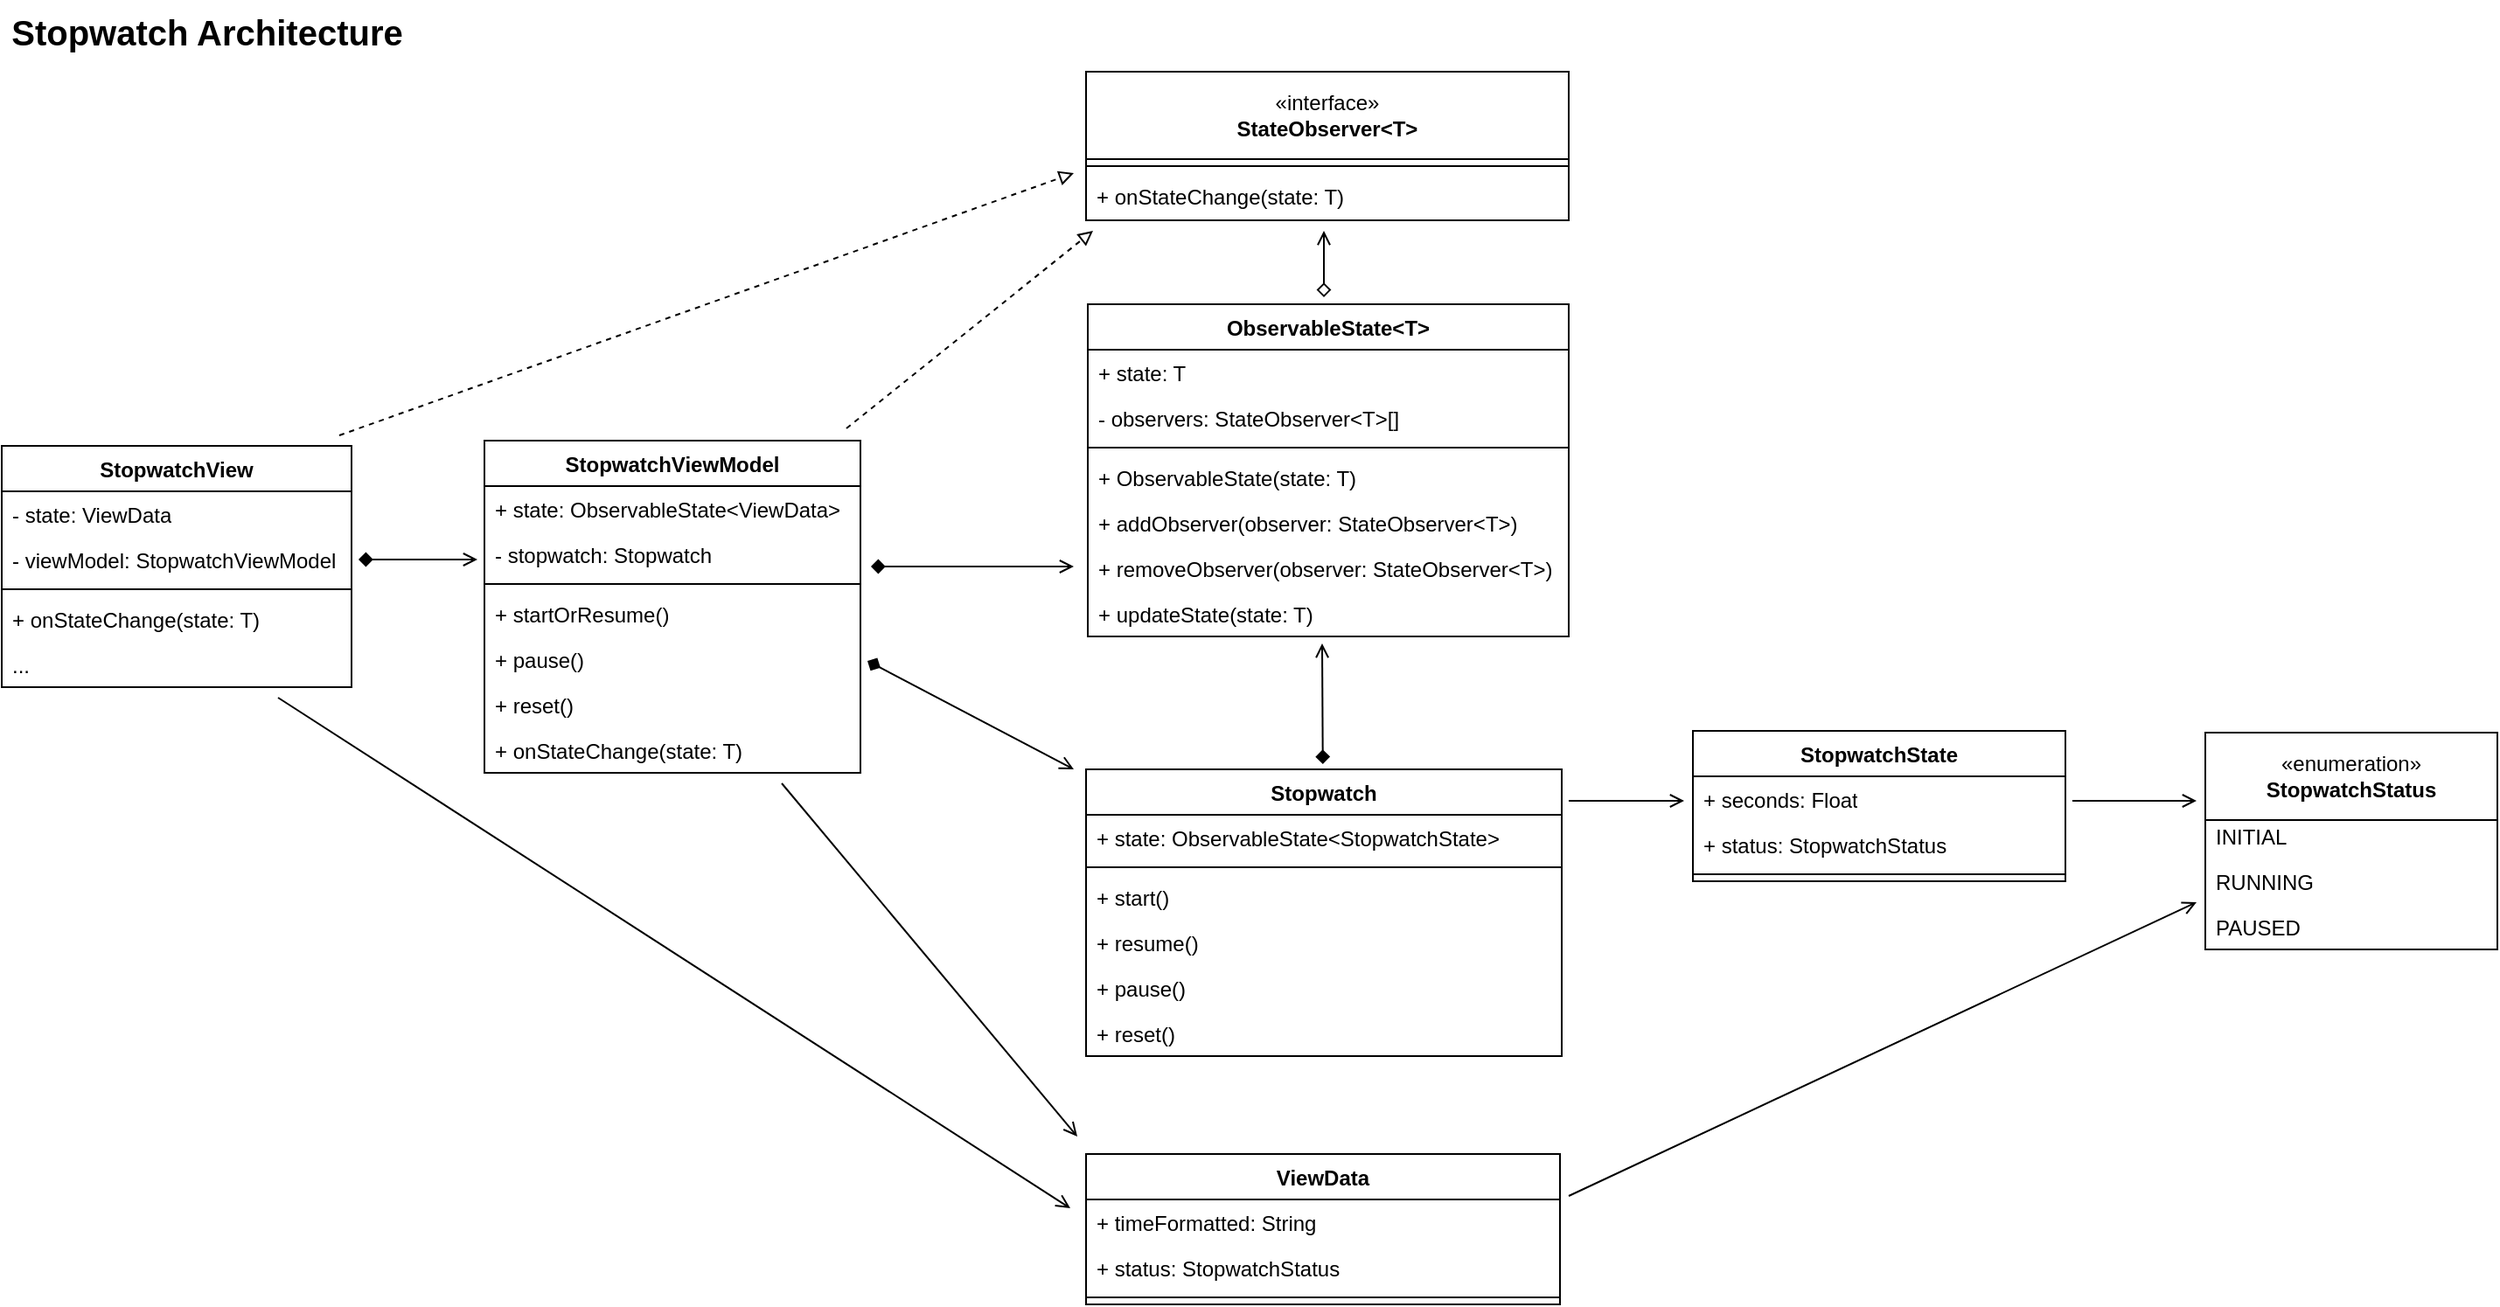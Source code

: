 <mxfile version="25.0.3">
  <diagram name="Page-1" id="dLDfiO9knBDIYiQQpxDO">
    <mxGraphModel dx="1434" dy="742" grid="0" gridSize="10" guides="1" tooltips="1" connect="1" arrows="1" fold="1" page="1" pageScale="1" pageWidth="1169" pageHeight="827" math="0" shadow="0">
      <root>
        <mxCell id="0" />
        <mxCell id="1" parent="0" />
        <mxCell id="HRndRSVT6b_f7wfv0apm-1" value="Stopwatch" style="swimlane;fontStyle=1;align=center;verticalAlign=top;childLayout=stackLayout;horizontal=1;startSize=26;horizontalStack=0;resizeParent=1;resizeParentMax=0;resizeLast=0;collapsible=1;marginBottom=0;whiteSpace=wrap;html=1;" parent="1" vertex="1">
          <mxGeometry x="674" y="470" width="272" height="164" as="geometry">
            <mxRectangle x="250" y="305" width="100" height="30" as="alternateBounds" />
          </mxGeometry>
        </mxCell>
        <mxCell id="HRndRSVT6b_f7wfv0apm-2" value="+ state: ObservableState&amp;lt;StopwatchState&amp;gt;" style="text;strokeColor=none;fillColor=none;align=left;verticalAlign=top;spacingLeft=4;spacingRight=4;overflow=hidden;rotatable=0;points=[[0,0.5],[1,0.5]];portConstraint=eastwest;whiteSpace=wrap;html=1;" parent="HRndRSVT6b_f7wfv0apm-1" vertex="1">
          <mxGeometry y="26" width="272" height="26" as="geometry" />
        </mxCell>
        <mxCell id="HRndRSVT6b_f7wfv0apm-3" value="" style="line;strokeWidth=1;fillColor=none;align=left;verticalAlign=middle;spacingTop=-1;spacingLeft=3;spacingRight=3;rotatable=0;labelPosition=right;points=[];portConstraint=eastwest;strokeColor=inherit;" parent="HRndRSVT6b_f7wfv0apm-1" vertex="1">
          <mxGeometry y="52" width="272" height="8" as="geometry" />
        </mxCell>
        <mxCell id="HRndRSVT6b_f7wfv0apm-4" value="+ start()" style="text;strokeColor=none;fillColor=none;align=left;verticalAlign=top;spacingLeft=4;spacingRight=4;overflow=hidden;rotatable=0;points=[[0,0.5],[1,0.5]];portConstraint=eastwest;whiteSpace=wrap;html=1;" parent="HRndRSVT6b_f7wfv0apm-1" vertex="1">
          <mxGeometry y="60" width="272" height="26" as="geometry" />
        </mxCell>
        <mxCell id="f54QpN5S-JQbel7T8KCX-1" value="+ resume()" style="text;strokeColor=none;fillColor=none;align=left;verticalAlign=top;spacingLeft=4;spacingRight=4;overflow=hidden;rotatable=0;points=[[0,0.5],[1,0.5]];portConstraint=eastwest;whiteSpace=wrap;html=1;" parent="HRndRSVT6b_f7wfv0apm-1" vertex="1">
          <mxGeometry y="86" width="272" height="26" as="geometry" />
        </mxCell>
        <mxCell id="HRndRSVT6b_f7wfv0apm-5" value="+ pause()" style="text;strokeColor=none;fillColor=none;align=left;verticalAlign=top;spacingLeft=4;spacingRight=4;overflow=hidden;rotatable=0;points=[[0,0.5],[1,0.5]];portConstraint=eastwest;whiteSpace=wrap;html=1;" parent="HRndRSVT6b_f7wfv0apm-1" vertex="1">
          <mxGeometry y="112" width="272" height="26" as="geometry" />
        </mxCell>
        <mxCell id="HRndRSVT6b_f7wfv0apm-6" value="+ reset()" style="text;strokeColor=none;fillColor=none;align=left;verticalAlign=top;spacingLeft=4;spacingRight=4;overflow=hidden;rotatable=0;points=[[0,0.5],[1,0.5]];portConstraint=eastwest;whiteSpace=wrap;html=1;" parent="HRndRSVT6b_f7wfv0apm-1" vertex="1">
          <mxGeometry y="138" width="272" height="26" as="geometry" />
        </mxCell>
        <mxCell id="HRndRSVT6b_f7wfv0apm-7" value="StopwatchState" style="swimlane;fontStyle=1;align=center;verticalAlign=top;childLayout=stackLayout;horizontal=1;startSize=26;horizontalStack=0;resizeParent=1;resizeParentMax=0;resizeLast=0;collapsible=1;marginBottom=0;whiteSpace=wrap;html=1;gradientColor=none;" parent="1" vertex="1">
          <mxGeometry x="1021" y="448" width="213" height="86" as="geometry">
            <mxRectangle x="530" y="305" width="120" height="30" as="alternateBounds" />
          </mxGeometry>
        </mxCell>
        <mxCell id="HRndRSVT6b_f7wfv0apm-8" value="+ seconds: Float" style="text;strokeColor=none;fillColor=none;align=left;verticalAlign=top;spacingLeft=4;spacingRight=4;overflow=hidden;rotatable=0;points=[[0,0.5],[1,0.5]];portConstraint=eastwest;whiteSpace=wrap;html=1;" parent="HRndRSVT6b_f7wfv0apm-7" vertex="1">
          <mxGeometry y="26" width="213" height="26" as="geometry" />
        </mxCell>
        <mxCell id="HRndRSVT6b_f7wfv0apm-13" value="+ status: StopwatchStatus" style="text;strokeColor=none;fillColor=none;align=left;verticalAlign=top;spacingLeft=4;spacingRight=4;overflow=hidden;rotatable=0;points=[[0,0.5],[1,0.5]];portConstraint=eastwest;whiteSpace=wrap;html=1;" parent="HRndRSVT6b_f7wfv0apm-7" vertex="1">
          <mxGeometry y="52" width="213" height="26" as="geometry" />
        </mxCell>
        <mxCell id="HRndRSVT6b_f7wfv0apm-9" value="" style="line;strokeWidth=1;fillColor=none;align=left;verticalAlign=middle;spacingTop=-1;spacingLeft=3;spacingRight=3;rotatable=0;labelPosition=right;points=[];portConstraint=eastwest;strokeColor=inherit;" parent="HRndRSVT6b_f7wfv0apm-7" vertex="1">
          <mxGeometry y="78" width="213" height="8" as="geometry" />
        </mxCell>
        <mxCell id="HRndRSVT6b_f7wfv0apm-31" value="" style="group" parent="1" vertex="1" connectable="0">
          <mxGeometry x="1314" y="449" width="167" height="124" as="geometry" />
        </mxCell>
        <mxCell id="HRndRSVT6b_f7wfv0apm-27" value="Classname" style="swimlane;fontStyle=0;childLayout=stackLayout;horizontal=1;startSize=26;fillColor=none;horizontalStack=0;resizeParent=1;resizeParentMax=0;resizeLast=0;collapsible=1;marginBottom=0;whiteSpace=wrap;html=1;" parent="HRndRSVT6b_f7wfv0apm-31" vertex="1">
          <mxGeometry y="20" width="167" height="104" as="geometry" />
        </mxCell>
        <mxCell id="HRndRSVT6b_f7wfv0apm-28" value="INITIAL" style="text;strokeColor=none;fillColor=none;align=left;verticalAlign=top;spacingLeft=4;spacingRight=4;overflow=hidden;rotatable=0;points=[[0,0.5],[1,0.5]];portConstraint=eastwest;whiteSpace=wrap;html=1;" parent="HRndRSVT6b_f7wfv0apm-27" vertex="1">
          <mxGeometry y="26" width="167" height="26" as="geometry" />
        </mxCell>
        <mxCell id="HRndRSVT6b_f7wfv0apm-29" value="RUNNING" style="text;strokeColor=none;fillColor=none;align=left;verticalAlign=top;spacingLeft=4;spacingRight=4;overflow=hidden;rotatable=0;points=[[0,0.5],[1,0.5]];portConstraint=eastwest;whiteSpace=wrap;html=1;" parent="HRndRSVT6b_f7wfv0apm-27" vertex="1">
          <mxGeometry y="52" width="167" height="26" as="geometry" />
        </mxCell>
        <mxCell id="HRndRSVT6b_f7wfv0apm-30" value="PAUSED" style="text;strokeColor=none;fillColor=none;align=left;verticalAlign=top;spacingLeft=4;spacingRight=4;overflow=hidden;rotatable=0;points=[[0,0.5],[1,0.5]];portConstraint=eastwest;whiteSpace=wrap;html=1;" parent="HRndRSVT6b_f7wfv0apm-27" vertex="1">
          <mxGeometry y="78" width="167" height="26" as="geometry" />
        </mxCell>
        <mxCell id="HRndRSVT6b_f7wfv0apm-25" value="«enumeration»&lt;br&gt;&lt;b&gt;StopwatchStatus&lt;/b&gt;" style="html=1;whiteSpace=wrap;" parent="HRndRSVT6b_f7wfv0apm-31" vertex="1">
          <mxGeometry width="167" height="50" as="geometry" />
        </mxCell>
        <mxCell id="HRndRSVT6b_f7wfv0apm-49" value="StopwatchView" style="swimlane;fontStyle=1;align=center;verticalAlign=top;childLayout=stackLayout;horizontal=1;startSize=26;horizontalStack=0;resizeParent=1;resizeParentMax=0;resizeLast=0;collapsible=1;marginBottom=0;whiteSpace=wrap;html=1;" parent="1" vertex="1">
          <mxGeometry x="54" y="285" width="200" height="138" as="geometry" />
        </mxCell>
        <mxCell id="HRndRSVT6b_f7wfv0apm-50" value="- state: ViewData" style="text;strokeColor=none;fillColor=none;align=left;verticalAlign=top;spacingLeft=4;spacingRight=4;overflow=hidden;rotatable=0;points=[[0,0.5],[1,0.5]];portConstraint=eastwest;whiteSpace=wrap;html=1;" parent="HRndRSVT6b_f7wfv0apm-49" vertex="1">
          <mxGeometry y="26" width="200" height="26" as="geometry" />
        </mxCell>
        <mxCell id="HRndRSVT6b_f7wfv0apm-53" value="- viewModel: StopwatchViewModel" style="text;strokeColor=none;fillColor=none;align=left;verticalAlign=top;spacingLeft=4;spacingRight=4;overflow=hidden;rotatable=0;points=[[0,0.5],[1,0.5]];portConstraint=eastwest;whiteSpace=wrap;html=1;" parent="HRndRSVT6b_f7wfv0apm-49" vertex="1">
          <mxGeometry y="52" width="200" height="26" as="geometry" />
        </mxCell>
        <mxCell id="f54QpN5S-JQbel7T8KCX-29" style="edgeStyle=orthogonalEdgeStyle;rounded=0;orthogonalLoop=1;jettySize=auto;html=1;endArrow=open;endFill=0;startArrow=diamond;startFill=1;" parent="HRndRSVT6b_f7wfv0apm-49" edge="1">
          <mxGeometry relative="1" as="geometry">
            <mxPoint x="272" y="65" as="targetPoint" />
            <mxPoint x="204" y="65" as="sourcePoint" />
          </mxGeometry>
        </mxCell>
        <mxCell id="HRndRSVT6b_f7wfv0apm-51" value="" style="line;strokeWidth=1;fillColor=none;align=left;verticalAlign=middle;spacingTop=-1;spacingLeft=3;spacingRight=3;rotatable=0;labelPosition=right;points=[];portConstraint=eastwest;strokeColor=inherit;" parent="HRndRSVT6b_f7wfv0apm-49" vertex="1">
          <mxGeometry y="78" width="200" height="8" as="geometry" />
        </mxCell>
        <mxCell id="HRndRSVT6b_f7wfv0apm-52" value="+ onStateChange(state: T)" style="text;strokeColor=none;fillColor=none;align=left;verticalAlign=top;spacingLeft=4;spacingRight=4;overflow=hidden;rotatable=0;points=[[0,0.5],[1,0.5]];portConstraint=eastwest;whiteSpace=wrap;html=1;" parent="HRndRSVT6b_f7wfv0apm-49" vertex="1">
          <mxGeometry y="86" width="200" height="26" as="geometry" />
        </mxCell>
        <mxCell id="f54QpN5S-JQbel7T8KCX-116" value="..." style="text;strokeColor=none;fillColor=none;align=left;verticalAlign=top;spacingLeft=4;spacingRight=4;overflow=hidden;rotatable=0;points=[[0,0.5],[1,0.5]];portConstraint=eastwest;whiteSpace=wrap;html=1;" parent="HRndRSVT6b_f7wfv0apm-49" vertex="1">
          <mxGeometry y="112" width="200" height="26" as="geometry" />
        </mxCell>
        <mxCell id="HRndRSVT6b_f7wfv0apm-58" value="StopwatchViewModel" style="swimlane;fontStyle=1;align=center;verticalAlign=top;childLayout=stackLayout;horizontal=1;startSize=26;horizontalStack=0;resizeParent=1;resizeParentMax=0;resizeLast=0;collapsible=1;marginBottom=0;whiteSpace=wrap;html=1;" parent="1" vertex="1">
          <mxGeometry x="330" y="282" width="215" height="190" as="geometry" />
        </mxCell>
        <mxCell id="f54QpN5S-JQbel7T8KCX-5" value="+ state: ObservableState&amp;lt;ViewData&amp;gt;" style="text;strokeColor=none;fillColor=none;align=left;verticalAlign=top;spacingLeft=4;spacingRight=4;overflow=hidden;rotatable=0;points=[[0,0.5],[1,0.5]];portConstraint=eastwest;whiteSpace=wrap;html=1;" parent="HRndRSVT6b_f7wfv0apm-58" vertex="1">
          <mxGeometry y="26" width="215" height="26" as="geometry" />
        </mxCell>
        <mxCell id="HRndRSVT6b_f7wfv0apm-60" value="- stopwatch: Stopwatch" style="text;strokeColor=none;fillColor=none;align=left;verticalAlign=top;spacingLeft=4;spacingRight=4;overflow=hidden;rotatable=0;points=[[0,0.5],[1,0.5]];portConstraint=eastwest;whiteSpace=wrap;html=1;" parent="HRndRSVT6b_f7wfv0apm-58" vertex="1">
          <mxGeometry y="52" width="215" height="26" as="geometry" />
        </mxCell>
        <mxCell id="HRndRSVT6b_f7wfv0apm-61" value="" style="line;strokeWidth=1;fillColor=none;align=left;verticalAlign=middle;spacingTop=-1;spacingLeft=3;spacingRight=3;rotatable=0;labelPosition=right;points=[];portConstraint=eastwest;strokeColor=inherit;" parent="HRndRSVT6b_f7wfv0apm-58" vertex="1">
          <mxGeometry y="78" width="215" height="8" as="geometry" />
        </mxCell>
        <mxCell id="HRndRSVT6b_f7wfv0apm-62" value="+ startOrResume()" style="text;strokeColor=none;fillColor=none;align=left;verticalAlign=top;spacingLeft=4;spacingRight=4;overflow=hidden;rotatable=0;points=[[0,0.5],[1,0.5]];portConstraint=eastwest;whiteSpace=wrap;html=1;" parent="HRndRSVT6b_f7wfv0apm-58" vertex="1">
          <mxGeometry y="86" width="215" height="26" as="geometry" />
        </mxCell>
        <mxCell id="f54QpN5S-JQbel7T8KCX-2" value="+ pause()" style="text;strokeColor=none;fillColor=none;align=left;verticalAlign=top;spacingLeft=4;spacingRight=4;overflow=hidden;rotatable=0;points=[[0,0.5],[1,0.5]];portConstraint=eastwest;whiteSpace=wrap;html=1;" parent="HRndRSVT6b_f7wfv0apm-58" vertex="1">
          <mxGeometry y="112" width="215" height="26" as="geometry" />
        </mxCell>
        <mxCell id="f54QpN5S-JQbel7T8KCX-3" value="+ reset()" style="text;strokeColor=none;fillColor=none;align=left;verticalAlign=top;spacingLeft=4;spacingRight=4;overflow=hidden;rotatable=0;points=[[0,0.5],[1,0.5]];portConstraint=eastwest;whiteSpace=wrap;html=1;" parent="HRndRSVT6b_f7wfv0apm-58" vertex="1">
          <mxGeometry y="138" width="215" height="26" as="geometry" />
        </mxCell>
        <mxCell id="f54QpN5S-JQbel7T8KCX-115" value="+ onStateChange(state: T)" style="text;strokeColor=none;fillColor=none;align=left;verticalAlign=top;spacingLeft=4;spacingRight=4;overflow=hidden;rotatable=0;points=[[0,0.5],[1,0.5]];portConstraint=eastwest;whiteSpace=wrap;html=1;" parent="HRndRSVT6b_f7wfv0apm-58" vertex="1">
          <mxGeometry y="164" width="215" height="26" as="geometry" />
        </mxCell>
        <mxCell id="f54QpN5S-JQbel7T8KCX-6" value="ViewData" style="swimlane;fontStyle=1;align=center;verticalAlign=top;childLayout=stackLayout;horizontal=1;startSize=26;horizontalStack=0;resizeParent=1;resizeParentMax=0;resizeLast=0;collapsible=1;marginBottom=0;whiteSpace=wrap;html=1;" parent="1" vertex="1">
          <mxGeometry x="674" y="690" width="271" height="86" as="geometry">
            <mxRectangle x="530" y="305" width="120" height="30" as="alternateBounds" />
          </mxGeometry>
        </mxCell>
        <mxCell id="f54QpN5S-JQbel7T8KCX-7" value="+ timeFormatted: String" style="text;strokeColor=none;fillColor=none;align=left;verticalAlign=top;spacingLeft=4;spacingRight=4;overflow=hidden;rotatable=0;points=[[0,0.5],[1,0.5]];portConstraint=eastwest;whiteSpace=wrap;html=1;" parent="f54QpN5S-JQbel7T8KCX-6" vertex="1">
          <mxGeometry y="26" width="271" height="26" as="geometry" />
        </mxCell>
        <mxCell id="f54QpN5S-JQbel7T8KCX-8" value="+ status: StopwatchStatus" style="text;strokeColor=none;fillColor=none;align=left;verticalAlign=top;spacingLeft=4;spacingRight=4;overflow=hidden;rotatable=0;points=[[0,0.5],[1,0.5]];portConstraint=eastwest;whiteSpace=wrap;html=1;" parent="f54QpN5S-JQbel7T8KCX-6" vertex="1">
          <mxGeometry y="52" width="271" height="26" as="geometry" />
        </mxCell>
        <mxCell id="f54QpN5S-JQbel7T8KCX-9" value="" style="line;strokeWidth=1;fillColor=none;align=left;verticalAlign=middle;spacingTop=-1;spacingLeft=3;spacingRight=3;rotatable=0;labelPosition=right;points=[];portConstraint=eastwest;strokeColor=inherit;" parent="f54QpN5S-JQbel7T8KCX-6" vertex="1">
          <mxGeometry y="78" width="271" height="8" as="geometry" />
        </mxCell>
        <mxCell id="f54QpN5S-JQbel7T8KCX-16" value="Stopwatch Architecture" style="text;html=1;align=center;verticalAlign=middle;resizable=0;points=[];autosize=1;strokeColor=none;fillColor=none;fontSize=20;fontStyle=1" parent="1" vertex="1">
          <mxGeometry x="59" y="30" width="224" height="36" as="geometry" />
        </mxCell>
        <mxCell id="f54QpN5S-JQbel7T8KCX-26" style="rounded=0;orthogonalLoop=1;jettySize=auto;html=1;endArrow=open;endFill=0;" parent="1" edge="1">
          <mxGeometry relative="1" as="geometry">
            <mxPoint x="950" y="714" as="sourcePoint" />
            <mxPoint x="1309" y="546" as="targetPoint" />
          </mxGeometry>
        </mxCell>
        <mxCell id="f54QpN5S-JQbel7T8KCX-27" style="rounded=0;orthogonalLoop=1;jettySize=auto;html=1;endArrow=open;endFill=0;" parent="1" edge="1">
          <mxGeometry relative="1" as="geometry">
            <mxPoint x="500" y="478" as="sourcePoint" />
            <mxPoint x="669" y="680" as="targetPoint" />
          </mxGeometry>
        </mxCell>
        <mxCell id="f54QpN5S-JQbel7T8KCX-28" style="rounded=0;orthogonalLoop=1;jettySize=auto;html=1;endArrow=open;endFill=0;startArrow=diamond;startFill=1;" parent="1" edge="1">
          <mxGeometry relative="1" as="geometry">
            <mxPoint x="549" y="408" as="sourcePoint" />
            <mxPoint x="667" y="470" as="targetPoint" />
          </mxGeometry>
        </mxCell>
        <mxCell id="f54QpN5S-JQbel7T8KCX-31" style="rounded=0;orthogonalLoop=1;jettySize=auto;html=1;endArrow=open;endFill=0;" parent="1" edge="1">
          <mxGeometry relative="1" as="geometry">
            <mxPoint x="212" y="429" as="sourcePoint" />
            <mxPoint x="665" y="721" as="targetPoint" />
          </mxGeometry>
        </mxCell>
        <mxCell id="f54QpN5S-JQbel7T8KCX-85" value="ObservableState&amp;lt;T&amp;gt;" style="swimlane;fontStyle=1;align=center;verticalAlign=top;childLayout=stackLayout;horizontal=1;startSize=26;horizontalStack=0;resizeParent=1;resizeParentMax=0;resizeLast=0;collapsible=1;marginBottom=0;whiteSpace=wrap;html=1;" parent="1" vertex="1">
          <mxGeometry x="675" y="204" width="275" height="190" as="geometry">
            <mxRectangle x="250" y="305" width="100" height="30" as="alternateBounds" />
          </mxGeometry>
        </mxCell>
        <mxCell id="f54QpN5S-JQbel7T8KCX-113" value="+ state: T" style="text;strokeColor=none;fillColor=none;align=left;verticalAlign=top;spacingLeft=4;spacingRight=4;overflow=hidden;rotatable=0;points=[[0,0.5],[1,0.5]];portConstraint=eastwest;whiteSpace=wrap;html=1;" parent="f54QpN5S-JQbel7T8KCX-85" vertex="1">
          <mxGeometry y="26" width="275" height="26" as="geometry" />
        </mxCell>
        <mxCell id="f54QpN5S-JQbel7T8KCX-87" value="- observers: StateObserver&amp;lt;T&amp;gt;[]" style="text;strokeColor=none;fillColor=none;align=left;verticalAlign=top;spacingLeft=4;spacingRight=4;overflow=hidden;rotatable=0;points=[[0,0.5],[1,0.5]];portConstraint=eastwest;whiteSpace=wrap;html=1;" parent="f54QpN5S-JQbel7T8KCX-85" vertex="1">
          <mxGeometry y="52" width="275" height="26" as="geometry" />
        </mxCell>
        <mxCell id="f54QpN5S-JQbel7T8KCX-88" value="" style="line;strokeWidth=1;fillColor=none;align=left;verticalAlign=middle;spacingTop=-1;spacingLeft=3;spacingRight=3;rotatable=0;labelPosition=right;points=[];portConstraint=eastwest;strokeColor=inherit;" parent="f54QpN5S-JQbel7T8KCX-85" vertex="1">
          <mxGeometry y="78" width="275" height="8" as="geometry" />
        </mxCell>
        <mxCell id="f54QpN5S-JQbel7T8KCX-114" value="+ ObservableState(state: T)" style="text;strokeColor=none;fillColor=none;align=left;verticalAlign=top;spacingLeft=4;spacingRight=4;overflow=hidden;rotatable=0;points=[[0,0.5],[1,0.5]];portConstraint=eastwest;whiteSpace=wrap;html=1;" parent="f54QpN5S-JQbel7T8KCX-85" vertex="1">
          <mxGeometry y="86" width="275" height="26" as="geometry" />
        </mxCell>
        <mxCell id="f54QpN5S-JQbel7T8KCX-89" value="+ addObserver(observer: StateObserver&amp;lt;T&amp;gt;)" style="text;strokeColor=none;fillColor=none;align=left;verticalAlign=top;spacingLeft=4;spacingRight=4;overflow=hidden;rotatable=0;points=[[0,0.5],[1,0.5]];portConstraint=eastwest;whiteSpace=wrap;html=1;" parent="f54QpN5S-JQbel7T8KCX-85" vertex="1">
          <mxGeometry y="112" width="275" height="26" as="geometry" />
        </mxCell>
        <mxCell id="f54QpN5S-JQbel7T8KCX-90" value="+ removeObserver(observer: StateObserver&amp;lt;T&amp;gt;)" style="text;strokeColor=none;fillColor=none;align=left;verticalAlign=top;spacingLeft=4;spacingRight=4;overflow=hidden;rotatable=0;points=[[0,0.5],[1,0.5]];portConstraint=eastwest;whiteSpace=wrap;html=1;" parent="f54QpN5S-JQbel7T8KCX-85" vertex="1">
          <mxGeometry y="138" width="275" height="26" as="geometry" />
        </mxCell>
        <mxCell id="f54QpN5S-JQbel7T8KCX-91" value="+ updateState(state: T)" style="text;strokeColor=none;fillColor=none;align=left;verticalAlign=top;spacingLeft=4;spacingRight=4;overflow=hidden;rotatable=0;points=[[0,0.5],[1,0.5]];portConstraint=eastwest;whiteSpace=wrap;html=1;" parent="f54QpN5S-JQbel7T8KCX-85" vertex="1">
          <mxGeometry y="164" width="275" height="26" as="geometry" />
        </mxCell>
        <mxCell id="f54QpN5S-JQbel7T8KCX-98" style="rounded=0;orthogonalLoop=1;jettySize=auto;html=1;endArrow=open;endFill=0;startArrow=diamond;startFill=0;" parent="1" edge="1">
          <mxGeometry relative="1" as="geometry">
            <mxPoint x="810" y="162" as="targetPoint" />
            <mxPoint x="810" y="200" as="sourcePoint" />
          </mxGeometry>
        </mxCell>
        <mxCell id="f54QpN5S-JQbel7T8KCX-100" value="&lt;span style=&quot;font-weight: normal;&quot;&gt;StateObserver&amp;lt;T&amp;gt;&lt;/span&gt;" style="swimlane;fontStyle=1;align=center;verticalAlign=top;childLayout=stackLayout;horizontal=1;startSize=26;horizontalStack=0;resizeParent=1;resizeParentMax=0;resizeLast=0;collapsible=1;marginBottom=0;whiteSpace=wrap;html=1;" parent="1" vertex="1">
          <mxGeometry x="674" y="95" width="276" height="61" as="geometry">
            <mxRectangle x="250" y="305" width="100" height="30" as="alternateBounds" />
          </mxGeometry>
        </mxCell>
        <mxCell id="f54QpN5S-JQbel7T8KCX-101" value="" style="line;strokeWidth=1;fillColor=none;align=left;verticalAlign=middle;spacingTop=-1;spacingLeft=3;spacingRight=3;rotatable=0;labelPosition=right;points=[];portConstraint=eastwest;strokeColor=inherit;" parent="f54QpN5S-JQbel7T8KCX-100" vertex="1">
          <mxGeometry y="26" width="276" height="8" as="geometry" />
        </mxCell>
        <mxCell id="f54QpN5S-JQbel7T8KCX-102" value="+ onStateChange(state: T)" style="text;strokeColor=none;fillColor=none;align=left;verticalAlign=top;spacingLeft=4;spacingRight=4;overflow=hidden;rotatable=0;points=[[0,0.5],[1,0.5]];portConstraint=eastwest;whiteSpace=wrap;html=1;" parent="f54QpN5S-JQbel7T8KCX-100" vertex="1">
          <mxGeometry y="34" width="276" height="27" as="geometry" />
        </mxCell>
        <mxCell id="f54QpN5S-JQbel7T8KCX-75" style="rounded=0;orthogonalLoop=1;jettySize=auto;html=1;endArrow=open;endFill=0;" parent="1" edge="1">
          <mxGeometry relative="1" as="geometry">
            <mxPoint x="1016" y="488" as="targetPoint" />
            <mxPoint x="950" y="488" as="sourcePoint" />
          </mxGeometry>
        </mxCell>
        <mxCell id="f54QpN5S-JQbel7T8KCX-109" style="rounded=0;orthogonalLoop=1;jettySize=auto;html=1;endArrow=open;endFill=0;startArrow=diamond;startFill=1;" parent="1" edge="1">
          <mxGeometry relative="1" as="geometry">
            <mxPoint x="809.39" y="467" as="sourcePoint" />
            <mxPoint x="809" y="398" as="targetPoint" />
          </mxGeometry>
        </mxCell>
        <mxCell id="f54QpN5S-JQbel7T8KCX-110" style="rounded=0;orthogonalLoop=1;jettySize=auto;html=1;endArrow=open;endFill=0;startArrow=diamond;startFill=1;" parent="1" edge="1">
          <mxGeometry relative="1" as="geometry">
            <mxPoint x="551" y="354" as="sourcePoint" />
            <mxPoint x="667" y="354" as="targetPoint" />
          </mxGeometry>
        </mxCell>
        <mxCell id="f54QpN5S-JQbel7T8KCX-111" style="rounded=0;orthogonalLoop=1;jettySize=auto;html=1;endArrow=block;endFill=0;dashed=1;" parent="1" edge="1">
          <mxGeometry relative="1" as="geometry">
            <mxPoint x="537" y="275" as="sourcePoint" />
            <mxPoint x="678" y="162" as="targetPoint" />
          </mxGeometry>
        </mxCell>
        <mxCell id="f54QpN5S-JQbel7T8KCX-112" style="rounded=0;orthogonalLoop=1;jettySize=auto;html=1;endArrow=block;endFill=0;dashed=1;" parent="1" edge="1">
          <mxGeometry relative="1" as="geometry">
            <mxPoint x="247" y="279" as="sourcePoint" />
            <mxPoint x="667" y="129" as="targetPoint" />
          </mxGeometry>
        </mxCell>
        <mxCell id="f54QpN5S-JQbel7T8KCX-117" value="«interface»&lt;br&gt;&lt;b&gt;StateObserver&amp;lt;T&amp;gt;&lt;/b&gt;" style="html=1;whiteSpace=wrap;" parent="1" vertex="1">
          <mxGeometry x="674" y="71" width="276" height="50" as="geometry" />
        </mxCell>
        <mxCell id="f54QpN5S-JQbel7T8KCX-24" style="edgeStyle=orthogonalEdgeStyle;rounded=0;orthogonalLoop=1;jettySize=auto;html=1;endArrow=open;endFill=0;" parent="1" edge="1">
          <mxGeometry relative="1" as="geometry">
            <mxPoint x="1309" y="488" as="targetPoint" />
            <mxPoint x="1238" y="488" as="sourcePoint" />
          </mxGeometry>
        </mxCell>
      </root>
    </mxGraphModel>
  </diagram>
</mxfile>
